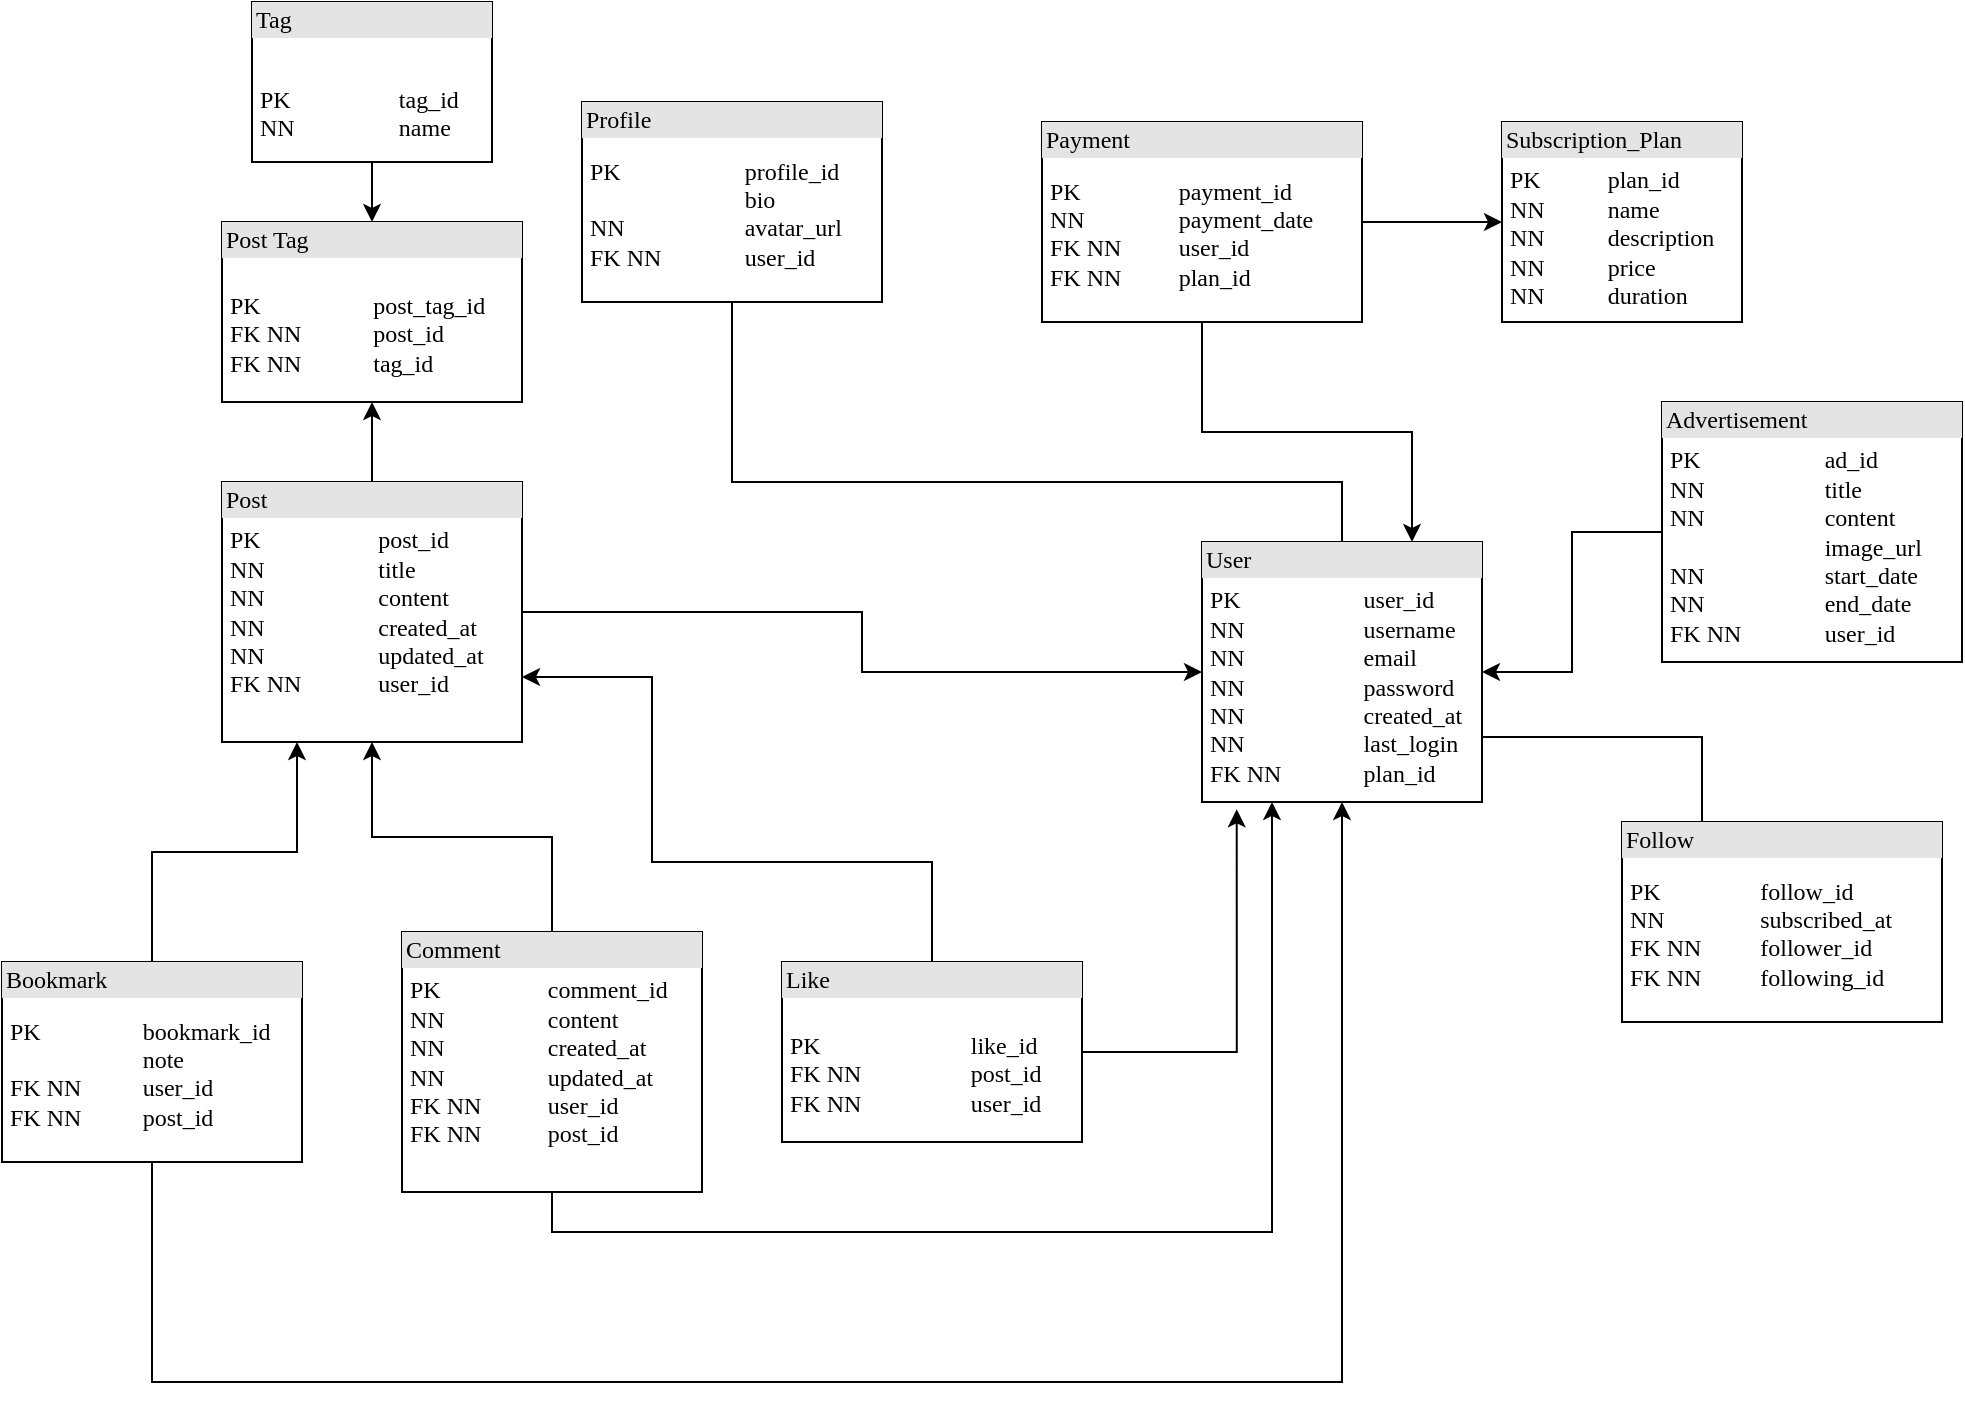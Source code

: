 <mxfile version="21.1.1" type="device">
  <diagram name="Page-1" id="2ca16b54-16f6-2749-3443-fa8db7711227">
    <mxGraphModel dx="1615" dy="885" grid="1" gridSize="10" guides="1" tooltips="1" connect="1" arrows="1" fold="1" page="1" pageScale="1" pageWidth="1100" pageHeight="850" background="none" math="0" shadow="0">
      <root>
        <mxCell id="0" />
        <mxCell id="1" parent="0" />
        <mxCell id="-08t_-_calccHngaQz2L-22" style="edgeStyle=orthogonalEdgeStyle;rounded=0;orthogonalLoop=1;jettySize=auto;html=1;exitX=0.5;exitY=0;exitDx=0;exitDy=0;entryX=0.5;entryY=1;entryDx=0;entryDy=0;endArrow=none;endFill=0;" edge="1" parent="1" source="2ed32ef02a7f4228-1" target="-08t_-_calccHngaQz2L-4">
          <mxGeometry relative="1" as="geometry">
            <Array as="points">
              <mxPoint x="690" y="260" />
              <mxPoint x="385" y="260" />
            </Array>
          </mxGeometry>
        </mxCell>
        <mxCell id="-08t_-_calccHngaQz2L-36" style="edgeStyle=orthogonalEdgeStyle;rounded=0;orthogonalLoop=1;jettySize=auto;html=1;exitX=1;exitY=0.75;exitDx=0;exitDy=0;entryX=0.25;entryY=0;entryDx=0;entryDy=0;endArrow=none;endFill=0;" edge="1" parent="1" source="2ed32ef02a7f4228-1" target="-08t_-_calccHngaQz2L-11">
          <mxGeometry relative="1" as="geometry" />
        </mxCell>
        <mxCell id="2ed32ef02a7f4228-1" value="&lt;div style=&quot;box-sizing:border-box;width:100%;background:#e4e4e4;padding:2px;&quot;&gt;User&lt;/div&gt;&lt;table style=&quot;width:100%;font-size:1em;&quot; cellpadding=&quot;2&quot; cellspacing=&quot;0&quot;&gt;&lt;tbody&gt;&lt;tr&gt;&lt;td&gt;&lt;table style=&quot;border-color: var(--border-color); font-size: 1em; width: 180px;&quot; cellpadding=&quot;2&quot; cellspacing=&quot;0&quot;&gt;&lt;tbody style=&quot;border-color: var(--border-color);&quot;&gt;&lt;tr style=&quot;border-color: var(--border-color);&quot;&gt;&lt;td style=&quot;border-color: var(--border-color);&quot;&gt;PK&lt;br&gt;NN&lt;br&gt;NN&lt;br style=&quot;border-color: var(--border-color);&quot;&gt;NN&lt;br style=&quot;border-color: var(--border-color);&quot;&gt;NN&lt;br style=&quot;border-color: var(--border-color);&quot;&gt;NN&lt;br style=&quot;border-color: var(--border-color);&quot;&gt;FK NN&lt;/td&gt;&lt;td style=&quot;border-color: var(--border-color);&quot;&gt;user_id&lt;br&gt;username&lt;br&gt;email&lt;br style=&quot;border-color: var(--border-color);&quot;&gt;password&lt;br style=&quot;border-color: var(--border-color);&quot;&gt;created_at&lt;br style=&quot;border-color: var(--border-color);&quot;&gt;last_login&lt;br style=&quot;border-color: var(--border-color);&quot;&gt;plan_id&lt;/td&gt;&lt;/tr&gt;&lt;/tbody&gt;&lt;/table&gt;&lt;/td&gt;&lt;td&gt;&lt;br&gt;&lt;br&gt;&lt;br&gt;&lt;br&gt;&lt;br&gt;&lt;/td&gt;&lt;/tr&gt;&lt;tr&gt;&lt;td&gt;&lt;/td&gt;&lt;td&gt;&lt;br&gt;&lt;/td&gt;&lt;/tr&gt;&lt;tr&gt;&lt;td&gt;&lt;br&gt;&lt;/td&gt;&lt;td&gt;&lt;br&gt;&lt;/td&gt;&lt;/tr&gt;&lt;/tbody&gt;&lt;/table&gt;" style="verticalAlign=top;align=left;overflow=fill;html=1;rounded=0;shadow=0;comic=0;labelBackgroundColor=none;strokeWidth=1;fontFamily=Verdana;fontSize=12" parent="1" vertex="1">
          <mxGeometry x="620" y="290" width="140" height="130" as="geometry" />
        </mxCell>
        <mxCell id="-08t_-_calccHngaQz2L-16" style="edgeStyle=orthogonalEdgeStyle;rounded=0;orthogonalLoop=1;jettySize=auto;html=1;entryX=0;entryY=0.5;entryDx=0;entryDy=0;" edge="1" parent="1" source="-08t_-_calccHngaQz2L-1" target="2ed32ef02a7f4228-1">
          <mxGeometry relative="1" as="geometry" />
        </mxCell>
        <mxCell id="-08t_-_calccHngaQz2L-20" style="edgeStyle=orthogonalEdgeStyle;rounded=0;orthogonalLoop=1;jettySize=auto;html=1;exitX=0.5;exitY=0;exitDx=0;exitDy=0;" edge="1" parent="1" source="-08t_-_calccHngaQz2L-1" target="-08t_-_calccHngaQz2L-8">
          <mxGeometry relative="1" as="geometry" />
        </mxCell>
        <mxCell id="-08t_-_calccHngaQz2L-1" value="&lt;div style=&quot;box-sizing:border-box;width:100%;background:#e4e4e4;padding:2px;&quot;&gt;Post&lt;/div&gt;&lt;table style=&quot;width:100%;font-size:1em;&quot; cellpadding=&quot;2&quot; cellspacing=&quot;0&quot;&gt;&lt;tbody&gt;&lt;tr&gt;&lt;td&gt;&lt;table style=&quot;border-color: var(--border-color); font-size: 1em; width: 180px;&quot; cellpadding=&quot;2&quot; cellspacing=&quot;0&quot;&gt;&lt;tbody style=&quot;border-color: var(--border-color);&quot;&gt;&lt;tr style=&quot;border-color: var(--border-color);&quot;&gt;&lt;td style=&quot;border-color: var(--border-color);&quot;&gt;PK&lt;br&gt;NN&lt;br&gt;NN&lt;br style=&quot;border-color: var(--border-color);&quot;&gt;NN&lt;br style=&quot;border-color: var(--border-color);&quot;&gt;NN&lt;br style=&quot;border-color: var(--border-color);&quot;&gt;FK NN&lt;br&gt;&lt;/td&gt;&lt;td style=&quot;border-color: var(--border-color);&quot;&gt;post_id&lt;br&gt;title&lt;br&gt;content&lt;br style=&quot;border-color: var(--border-color);&quot;&gt;created_at&lt;br style=&quot;border-color: var(--border-color);&quot;&gt;updated_at&lt;br style=&quot;border-color: var(--border-color);&quot;&gt;user_id&lt;br&gt;&lt;/td&gt;&lt;/tr&gt;&lt;/tbody&gt;&lt;/table&gt;&lt;/td&gt;&lt;td&gt;&lt;br&gt;&lt;br&gt;&lt;br&gt;&lt;br&gt;&lt;br&gt;&lt;/td&gt;&lt;/tr&gt;&lt;tr&gt;&lt;td&gt;&lt;/td&gt;&lt;td&gt;&lt;br&gt;&lt;/td&gt;&lt;/tr&gt;&lt;tr&gt;&lt;td&gt;&lt;br&gt;&lt;/td&gt;&lt;td&gt;&lt;br&gt;&lt;/td&gt;&lt;/tr&gt;&lt;/tbody&gt;&lt;/table&gt;" style="verticalAlign=top;align=left;overflow=fill;html=1;rounded=0;shadow=0;comic=0;labelBackgroundColor=none;strokeWidth=1;fontFamily=Verdana;fontSize=12" vertex="1" parent="1">
          <mxGeometry x="130" y="260" width="150" height="130" as="geometry" />
        </mxCell>
        <mxCell id="-08t_-_calccHngaQz2L-4" value="&lt;div style=&quot;box-sizing:border-box;width:100%;background:#e4e4e4;padding:2px;&quot;&gt;Profile&lt;/div&gt;&lt;table style=&quot;width:100%;font-size:1em;&quot; cellpadding=&quot;2&quot; cellspacing=&quot;0&quot;&gt;&lt;tbody&gt;&lt;tr&gt;&lt;td&gt;&lt;table style=&quot;border-color: var(--border-color); font-size: 1em; width: 180px;&quot; cellpadding=&quot;2&quot; cellspacing=&quot;0&quot;&gt;&lt;tbody style=&quot;border-color: var(--border-color);&quot;&gt;&lt;tr style=&quot;border-color: var(--border-color);&quot;&gt;&lt;td style=&quot;border-color: var(--border-color);&quot;&gt;PK&lt;br&gt;&lt;br&gt;NN&lt;br style=&quot;border-color: var(--border-color);&quot;&gt;FK NN&lt;br&gt;&lt;/td&gt;&lt;td style=&quot;border-color: var(--border-color);&quot;&gt;profile_id&lt;br&gt;bio&lt;br&gt;avatar_url&lt;br style=&quot;border-color: var(--border-color);&quot;&gt;user_id&lt;br&gt;&lt;/td&gt;&lt;/tr&gt;&lt;/tbody&gt;&lt;/table&gt;&lt;/td&gt;&lt;td&gt;&lt;br&gt;&lt;br&gt;&lt;br&gt;&lt;br&gt;&lt;br&gt;&lt;/td&gt;&lt;/tr&gt;&lt;tr&gt;&lt;td&gt;&lt;/td&gt;&lt;td&gt;&lt;br&gt;&lt;/td&gt;&lt;/tr&gt;&lt;tr&gt;&lt;td&gt;&lt;br&gt;&lt;/td&gt;&lt;td&gt;&lt;br&gt;&lt;/td&gt;&lt;/tr&gt;&lt;/tbody&gt;&lt;/table&gt;" style="verticalAlign=top;align=left;overflow=fill;html=1;rounded=0;shadow=0;comic=0;labelBackgroundColor=none;strokeWidth=1;fontFamily=Verdana;fontSize=12" vertex="1" parent="1">
          <mxGeometry x="310" y="70" width="150" height="100" as="geometry" />
        </mxCell>
        <mxCell id="-08t_-_calccHngaQz2L-29" style="edgeStyle=orthogonalEdgeStyle;rounded=0;orthogonalLoop=1;jettySize=auto;html=1;entryX=0.5;entryY=1;entryDx=0;entryDy=0;" edge="1" parent="1" source="-08t_-_calccHngaQz2L-6" target="-08t_-_calccHngaQz2L-1">
          <mxGeometry relative="1" as="geometry" />
        </mxCell>
        <mxCell id="-08t_-_calccHngaQz2L-34" style="edgeStyle=orthogonalEdgeStyle;rounded=0;orthogonalLoop=1;jettySize=auto;html=1;exitX=0.5;exitY=1;exitDx=0;exitDy=0;entryX=0.25;entryY=1;entryDx=0;entryDy=0;" edge="1" parent="1" source="-08t_-_calccHngaQz2L-6" target="2ed32ef02a7f4228-1">
          <mxGeometry relative="1" as="geometry" />
        </mxCell>
        <mxCell id="-08t_-_calccHngaQz2L-6" value="&lt;div style=&quot;box-sizing:border-box;width:100%;background:#e4e4e4;padding:2px;&quot;&gt;Comment&lt;/div&gt;&lt;table style=&quot;width:100%;font-size:1em;&quot; cellpadding=&quot;2&quot; cellspacing=&quot;0&quot;&gt;&lt;tbody&gt;&lt;tr&gt;&lt;td&gt;&lt;table style=&quot;border-color: var(--border-color); font-size: 1em; width: 180px;&quot; cellpadding=&quot;2&quot; cellspacing=&quot;0&quot;&gt;&lt;tbody style=&quot;border-color: var(--border-color);&quot;&gt;&lt;tr style=&quot;border-color: var(--border-color);&quot;&gt;&lt;td style=&quot;border-color: var(--border-color);&quot;&gt;PK&lt;br&gt;NN&lt;br&gt;NN&lt;br style=&quot;border-color: var(--border-color);&quot;&gt;NN&lt;br style=&quot;border-color: var(--border-color);&quot;&gt;FK NN&lt;br style=&quot;border-color: var(--border-color);&quot;&gt;FK NN&lt;/td&gt;&lt;td style=&quot;border-color: var(--border-color);&quot;&gt;comment_id&lt;br&gt;content&lt;br&gt;created_at&lt;br style=&quot;border-color: var(--border-color);&quot;&gt;updated_at&lt;br style=&quot;border-color: var(--border-color);&quot;&gt;user_id&lt;br style=&quot;border-color: var(--border-color);&quot;&gt;post_id&lt;br&gt;&lt;/td&gt;&lt;/tr&gt;&lt;/tbody&gt;&lt;/table&gt;&lt;/td&gt;&lt;td&gt;&lt;br&gt;&lt;br&gt;&lt;br&gt;&lt;br&gt;&lt;br&gt;&lt;/td&gt;&lt;/tr&gt;&lt;tr&gt;&lt;td&gt;&lt;/td&gt;&lt;td&gt;&lt;br&gt;&lt;/td&gt;&lt;/tr&gt;&lt;tr&gt;&lt;td&gt;&lt;br&gt;&lt;/td&gt;&lt;td&gt;&lt;br&gt;&lt;/td&gt;&lt;/tr&gt;&lt;/tbody&gt;&lt;/table&gt;" style="verticalAlign=top;align=left;overflow=fill;html=1;rounded=0;shadow=0;comic=0;labelBackgroundColor=none;strokeWidth=1;fontFamily=Verdana;fontSize=12" vertex="1" parent="1">
          <mxGeometry x="220" y="485" width="150" height="130" as="geometry" />
        </mxCell>
        <mxCell id="-08t_-_calccHngaQz2L-19" style="edgeStyle=orthogonalEdgeStyle;rounded=0;orthogonalLoop=1;jettySize=auto;html=1;exitX=0.5;exitY=1;exitDx=0;exitDy=0;entryX=0.5;entryY=0;entryDx=0;entryDy=0;" edge="1" parent="1" source="-08t_-_calccHngaQz2L-7" target="-08t_-_calccHngaQz2L-8">
          <mxGeometry relative="1" as="geometry" />
        </mxCell>
        <mxCell id="-08t_-_calccHngaQz2L-7" value="&lt;div style=&quot;box-sizing:border-box;width:100%;background:#e4e4e4;padding:2px;&quot;&gt;Tag&lt;/div&gt;&lt;table style=&quot;width:100%;font-size:1em;&quot; cellpadding=&quot;2&quot; cellspacing=&quot;0&quot;&gt;&lt;tbody&gt;&lt;tr&gt;&lt;td&gt;&lt;table style=&quot;border-color: var(--border-color); font-size: 1em; width: 180px;&quot; cellpadding=&quot;2&quot; cellspacing=&quot;0&quot;&gt;&lt;tbody style=&quot;border-color: var(--border-color);&quot;&gt;&lt;tr style=&quot;border-color: var(--border-color);&quot;&gt;&lt;td style=&quot;border-color: var(--border-color);&quot;&gt;PK&lt;br&gt;NN&lt;br&gt;&lt;/td&gt;&lt;td style=&quot;border-color: var(--border-color);&quot;&gt;&lt;br&gt;tag_id&lt;br&gt;name&lt;br style=&quot;border-color: var(--border-color);&quot;&gt;&lt;br&gt;&lt;/td&gt;&lt;/tr&gt;&lt;/tbody&gt;&lt;/table&gt;&lt;/td&gt;&lt;td&gt;&lt;br&gt;&lt;br&gt;&lt;br&gt;&lt;br&gt;&lt;br&gt;&lt;/td&gt;&lt;/tr&gt;&lt;tr&gt;&lt;td&gt;&lt;/td&gt;&lt;td&gt;&lt;br&gt;&lt;/td&gt;&lt;/tr&gt;&lt;tr&gt;&lt;td&gt;&lt;br&gt;&lt;/td&gt;&lt;td&gt;&lt;br&gt;&lt;/td&gt;&lt;/tr&gt;&lt;/tbody&gt;&lt;/table&gt;" style="verticalAlign=top;align=left;overflow=fill;html=1;rounded=0;shadow=0;comic=0;labelBackgroundColor=none;strokeWidth=1;fontFamily=Verdana;fontSize=12" vertex="1" parent="1">
          <mxGeometry x="145" y="20" width="120" height="80" as="geometry" />
        </mxCell>
        <mxCell id="-08t_-_calccHngaQz2L-8" value="&lt;div style=&quot;box-sizing:border-box;width:100%;background:#e4e4e4;padding:2px;&quot;&gt;Post Tag&lt;/div&gt;&lt;table style=&quot;width:100%;font-size:1em;&quot; cellpadding=&quot;2&quot; cellspacing=&quot;0&quot;&gt;&lt;tbody&gt;&lt;tr&gt;&lt;td&gt;&lt;table style=&quot;border-color: var(--border-color); font-size: 1em; width: 180px;&quot; cellpadding=&quot;2&quot; cellspacing=&quot;0&quot;&gt;&lt;tbody style=&quot;border-color: var(--border-color);&quot;&gt;&lt;tr style=&quot;border-color: var(--border-color);&quot;&gt;&lt;td style=&quot;border-color: var(--border-color);&quot;&gt;PK&lt;br&gt;FK NN&lt;br&gt;FK NN&lt;br&gt;&lt;/td&gt;&lt;td style=&quot;border-color: var(--border-color);&quot;&gt;post_tag_id&lt;br&gt;post_id&lt;br&gt;tag_id&lt;br&gt;&lt;/td&gt;&lt;/tr&gt;&lt;/tbody&gt;&lt;/table&gt;&lt;/td&gt;&lt;td&gt;&lt;br&gt;&lt;br&gt;&lt;br&gt;&lt;br&gt;&lt;br&gt;&lt;/td&gt;&lt;/tr&gt;&lt;tr&gt;&lt;td&gt;&lt;/td&gt;&lt;td&gt;&lt;br&gt;&lt;/td&gt;&lt;/tr&gt;&lt;tr&gt;&lt;td&gt;&lt;br&gt;&lt;/td&gt;&lt;td&gt;&lt;br&gt;&lt;/td&gt;&lt;/tr&gt;&lt;/tbody&gt;&lt;/table&gt;" style="verticalAlign=top;align=left;overflow=fill;html=1;rounded=0;shadow=0;comic=0;labelBackgroundColor=none;strokeWidth=1;fontFamily=Verdana;fontSize=12" vertex="1" parent="1">
          <mxGeometry x="130" y="130" width="150" height="90" as="geometry" />
        </mxCell>
        <mxCell id="-08t_-_calccHngaQz2L-30" style="edgeStyle=orthogonalEdgeStyle;rounded=0;orthogonalLoop=1;jettySize=auto;html=1;entryX=1;entryY=0.75;entryDx=0;entryDy=0;" edge="1" parent="1" source="-08t_-_calccHngaQz2L-9" target="-08t_-_calccHngaQz2L-1">
          <mxGeometry relative="1" as="geometry">
            <Array as="points">
              <mxPoint x="485" y="450" />
              <mxPoint x="345" y="450" />
              <mxPoint x="345" y="357" />
            </Array>
          </mxGeometry>
        </mxCell>
        <mxCell id="-08t_-_calccHngaQz2L-33" style="edgeStyle=orthogonalEdgeStyle;rounded=0;orthogonalLoop=1;jettySize=auto;html=1;entryX=0.124;entryY=1.028;entryDx=0;entryDy=0;entryPerimeter=0;" edge="1" parent="1" source="-08t_-_calccHngaQz2L-9" target="2ed32ef02a7f4228-1">
          <mxGeometry relative="1" as="geometry" />
        </mxCell>
        <mxCell id="-08t_-_calccHngaQz2L-9" value="&lt;div style=&quot;box-sizing:border-box;width:100%;background:#e4e4e4;padding:2px;&quot;&gt;Like&lt;/div&gt;&lt;table style=&quot;width:100%;font-size:1em;&quot; cellpadding=&quot;2&quot; cellspacing=&quot;0&quot;&gt;&lt;tbody&gt;&lt;tr&gt;&lt;td&gt;&lt;table style=&quot;border-color: var(--border-color); font-size: 1em; width: 180px;&quot; cellpadding=&quot;2&quot; cellspacing=&quot;0&quot;&gt;&lt;tbody style=&quot;border-color: var(--border-color);&quot;&gt;&lt;tr style=&quot;border-color: var(--border-color);&quot;&gt;&lt;td style=&quot;border-color: var(--border-color);&quot;&gt;PK&lt;br&gt;FK NN&lt;br&gt;FK NN&lt;br&gt;&lt;/td&gt;&lt;td style=&quot;border-color: var(--border-color);&quot;&gt;like_id&lt;br&gt;post_id&lt;br&gt;user_id&lt;br&gt;&lt;/td&gt;&lt;/tr&gt;&lt;/tbody&gt;&lt;/table&gt;&lt;/td&gt;&lt;td&gt;&lt;br&gt;&lt;br&gt;&lt;br&gt;&lt;br&gt;&lt;br&gt;&lt;/td&gt;&lt;/tr&gt;&lt;tr&gt;&lt;td&gt;&lt;/td&gt;&lt;td&gt;&lt;br&gt;&lt;/td&gt;&lt;/tr&gt;&lt;tr&gt;&lt;td&gt;&lt;br&gt;&lt;/td&gt;&lt;td&gt;&lt;br&gt;&lt;/td&gt;&lt;/tr&gt;&lt;/tbody&gt;&lt;/table&gt;" style="verticalAlign=top;align=left;overflow=fill;html=1;rounded=0;shadow=0;comic=0;labelBackgroundColor=none;strokeWidth=1;fontFamily=Verdana;fontSize=12" vertex="1" parent="1">
          <mxGeometry x="410" y="500" width="150" height="90" as="geometry" />
        </mxCell>
        <mxCell id="-08t_-_calccHngaQz2L-28" style="edgeStyle=orthogonalEdgeStyle;rounded=0;orthogonalLoop=1;jettySize=auto;html=1;entryX=0.25;entryY=1;entryDx=0;entryDy=0;" edge="1" parent="1" source="-08t_-_calccHngaQz2L-10" target="-08t_-_calccHngaQz2L-1">
          <mxGeometry relative="1" as="geometry" />
        </mxCell>
        <mxCell id="-08t_-_calccHngaQz2L-31" style="edgeStyle=orthogonalEdgeStyle;rounded=0;orthogonalLoop=1;jettySize=auto;html=1;entryX=0.5;entryY=1;entryDx=0;entryDy=0;" edge="1" parent="1" source="-08t_-_calccHngaQz2L-10" target="2ed32ef02a7f4228-1">
          <mxGeometry relative="1" as="geometry">
            <Array as="points">
              <mxPoint x="95" y="710" />
              <mxPoint x="690" y="710" />
            </Array>
          </mxGeometry>
        </mxCell>
        <mxCell id="-08t_-_calccHngaQz2L-10" value="&lt;div style=&quot;box-sizing:border-box;width:100%;background:#e4e4e4;padding:2px;&quot;&gt;Bookmark&lt;/div&gt;&lt;table style=&quot;width:100%;font-size:1em;&quot; cellpadding=&quot;2&quot; cellspacing=&quot;0&quot;&gt;&lt;tbody&gt;&lt;tr&gt;&lt;td&gt;&lt;table style=&quot;border-color: var(--border-color); font-size: 1em; width: 180px;&quot; cellpadding=&quot;2&quot; cellspacing=&quot;0&quot;&gt;&lt;tbody style=&quot;border-color: var(--border-color);&quot;&gt;&lt;tr style=&quot;border-color: var(--border-color);&quot;&gt;&lt;td style=&quot;border-color: var(--border-color);&quot;&gt;PK&lt;br&gt;&lt;br&gt;FK NN&lt;br style=&quot;border-color: var(--border-color);&quot;&gt;FK NN&lt;/td&gt;&lt;td style=&quot;border-color: var(--border-color);&quot;&gt;bookmark_id&lt;br&gt;note&lt;br style=&quot;border-color: var(--border-color);&quot;&gt;user_id&lt;br style=&quot;border-color: var(--border-color);&quot;&gt;post_id&lt;br&gt;&lt;/td&gt;&lt;/tr&gt;&lt;/tbody&gt;&lt;/table&gt;&lt;/td&gt;&lt;td&gt;&lt;br&gt;&lt;br&gt;&lt;br&gt;&lt;br&gt;&lt;br&gt;&lt;/td&gt;&lt;/tr&gt;&lt;tr&gt;&lt;td&gt;&lt;/td&gt;&lt;td&gt;&lt;br&gt;&lt;/td&gt;&lt;/tr&gt;&lt;tr&gt;&lt;td&gt;&lt;br&gt;&lt;/td&gt;&lt;td&gt;&lt;br&gt;&lt;/td&gt;&lt;/tr&gt;&lt;/tbody&gt;&lt;/table&gt;" style="verticalAlign=top;align=left;overflow=fill;html=1;rounded=0;shadow=0;comic=0;labelBackgroundColor=none;strokeWidth=1;fontFamily=Verdana;fontSize=12" vertex="1" parent="1">
          <mxGeometry x="20" y="500" width="150" height="100" as="geometry" />
        </mxCell>
        <mxCell id="-08t_-_calccHngaQz2L-11" value="&lt;div style=&quot;box-sizing:border-box;width:100%;background:#e4e4e4;padding:2px;&quot;&gt;Follow&lt;/div&gt;&lt;table style=&quot;width:100%;font-size:1em;&quot; cellpadding=&quot;2&quot; cellspacing=&quot;0&quot;&gt;&lt;tbody&gt;&lt;tr&gt;&lt;td&gt;&lt;table style=&quot;border-color: var(--border-color); font-size: 1em; width: 180px;&quot; cellpadding=&quot;2&quot; cellspacing=&quot;0&quot;&gt;&lt;tbody style=&quot;border-color: var(--border-color);&quot;&gt;&lt;tr style=&quot;border-color: var(--border-color);&quot;&gt;&lt;td style=&quot;border-color: var(--border-color);&quot;&gt;PK&lt;br&gt;NN&lt;br&gt;FK NN&lt;br style=&quot;border-color: var(--border-color);&quot;&gt;FK NN&lt;/td&gt;&lt;td style=&quot;border-color: var(--border-color);&quot;&gt;follow_id&lt;br&gt;subscribed_at&lt;br&gt;follower_id&lt;br style=&quot;border-color: var(--border-color);&quot;&gt;following_id&lt;br&gt;&lt;/td&gt;&lt;/tr&gt;&lt;/tbody&gt;&lt;/table&gt;&lt;/td&gt;&lt;td&gt;&lt;br&gt;&lt;br&gt;&lt;br&gt;&lt;br&gt;&lt;br&gt;&lt;/td&gt;&lt;/tr&gt;&lt;tr&gt;&lt;td&gt;&lt;/td&gt;&lt;td&gt;&lt;br&gt;&lt;/td&gt;&lt;/tr&gt;&lt;tr&gt;&lt;td&gt;&lt;br&gt;&lt;/td&gt;&lt;td&gt;&lt;br&gt;&lt;/td&gt;&lt;/tr&gt;&lt;/tbody&gt;&lt;/table&gt;" style="verticalAlign=top;align=left;overflow=fill;html=1;rounded=0;shadow=0;comic=0;labelBackgroundColor=none;strokeWidth=1;fontFamily=Verdana;fontSize=12" vertex="1" parent="1">
          <mxGeometry x="830" y="430" width="160" height="100" as="geometry" />
        </mxCell>
        <mxCell id="-08t_-_calccHngaQz2L-35" style="edgeStyle=orthogonalEdgeStyle;rounded=0;orthogonalLoop=1;jettySize=auto;html=1;entryX=1;entryY=0.5;entryDx=0;entryDy=0;" edge="1" parent="1" source="-08t_-_calccHngaQz2L-12" target="2ed32ef02a7f4228-1">
          <mxGeometry relative="1" as="geometry" />
        </mxCell>
        <mxCell id="-08t_-_calccHngaQz2L-12" value="&lt;div style=&quot;box-sizing:border-box;width:100%;background:#e4e4e4;padding:2px;&quot;&gt;Advertisement&lt;/div&gt;&lt;table style=&quot;width:100%;font-size:1em;&quot; cellpadding=&quot;2&quot; cellspacing=&quot;0&quot;&gt;&lt;tbody&gt;&lt;tr&gt;&lt;td&gt;&lt;table style=&quot;border-color: var(--border-color); font-size: 1em; width: 180px;&quot; cellpadding=&quot;2&quot; cellspacing=&quot;0&quot;&gt;&lt;tbody style=&quot;border-color: var(--border-color);&quot;&gt;&lt;tr style=&quot;border-color: var(--border-color);&quot;&gt;&lt;td style=&quot;border-color: var(--border-color);&quot;&gt;PK&lt;br&gt;NN&lt;br&gt;NN&lt;br style=&quot;border-color: var(--border-color);&quot;&gt;&lt;br style=&quot;border-color: var(--border-color);&quot;&gt;NN&lt;br style=&quot;border-color: var(--border-color);&quot;&gt;NN&lt;br&gt;FK NN&lt;/td&gt;&lt;td style=&quot;border-color: var(--border-color);&quot;&gt;ad_id&lt;br&gt;title&lt;br&gt;content&lt;br style=&quot;border-color: var(--border-color);&quot;&gt;image_url&lt;br style=&quot;border-color: var(--border-color);&quot;&gt;start_date&lt;br style=&quot;border-color: var(--border-color);&quot;&gt;end_date&lt;br&gt;user_id&lt;/td&gt;&lt;/tr&gt;&lt;/tbody&gt;&lt;/table&gt;&lt;/td&gt;&lt;td&gt;&lt;br&gt;&lt;br&gt;&lt;br&gt;&lt;br&gt;&lt;br&gt;&lt;/td&gt;&lt;/tr&gt;&lt;tr&gt;&lt;td&gt;&lt;/td&gt;&lt;td&gt;&lt;br&gt;&lt;/td&gt;&lt;/tr&gt;&lt;tr&gt;&lt;td&gt;&lt;br&gt;&lt;/td&gt;&lt;td&gt;&lt;br&gt;&lt;/td&gt;&lt;/tr&gt;&lt;/tbody&gt;&lt;/table&gt;" style="verticalAlign=top;align=left;overflow=fill;html=1;rounded=0;shadow=0;comic=0;labelBackgroundColor=none;strokeWidth=1;fontFamily=Verdana;fontSize=12" vertex="1" parent="1">
          <mxGeometry x="850" y="220" width="150" height="130" as="geometry" />
        </mxCell>
        <mxCell id="-08t_-_calccHngaQz2L-13" value="&lt;div style=&quot;box-sizing:border-box;width:100%;background:#e4e4e4;padding:2px;&quot;&gt;Subscription_Plan&lt;/div&gt;&lt;table style=&quot;width:100%;font-size:1em;&quot; cellpadding=&quot;2&quot; cellspacing=&quot;0&quot;&gt;&lt;tbody&gt;&lt;tr&gt;&lt;td&gt;&lt;table style=&quot;border-color: var(--border-color); font-size: 1em; width: 180px;&quot; cellpadding=&quot;2&quot; cellspacing=&quot;0&quot;&gt;&lt;tbody style=&quot;border-color: var(--border-color);&quot;&gt;&lt;tr style=&quot;border-color: var(--border-color);&quot;&gt;&lt;td style=&quot;border-color: var(--border-color);&quot;&gt;PK&lt;br&gt;NN&lt;br&gt;NN&lt;br style=&quot;border-color: var(--border-color);&quot;&gt;NN&lt;br style=&quot;border-color: var(--border-color);&quot;&gt;NN&lt;br&gt;&lt;/td&gt;&lt;td style=&quot;border-color: var(--border-color);&quot;&gt;plan_id&lt;br&gt;name&lt;br&gt;description&lt;br style=&quot;border-color: var(--border-color);&quot;&gt;price&lt;br style=&quot;border-color: var(--border-color);&quot;&gt;duration&lt;br&gt;&lt;/td&gt;&lt;/tr&gt;&lt;/tbody&gt;&lt;/table&gt;&lt;/td&gt;&lt;td&gt;&lt;br&gt;&lt;br&gt;&lt;br&gt;&lt;br&gt;&lt;br&gt;&lt;/td&gt;&lt;/tr&gt;&lt;tr&gt;&lt;td&gt;&lt;/td&gt;&lt;td&gt;&lt;br&gt;&lt;/td&gt;&lt;/tr&gt;&lt;tr&gt;&lt;td&gt;&lt;br&gt;&lt;/td&gt;&lt;td&gt;&lt;br&gt;&lt;/td&gt;&lt;/tr&gt;&lt;/tbody&gt;&lt;/table&gt;" style="verticalAlign=top;align=left;overflow=fill;html=1;rounded=0;shadow=0;comic=0;labelBackgroundColor=none;strokeWidth=1;fontFamily=Verdana;fontSize=12" vertex="1" parent="1">
          <mxGeometry x="770" y="80" width="120" height="100" as="geometry" />
        </mxCell>
        <mxCell id="-08t_-_calccHngaQz2L-24" style="edgeStyle=orthogonalEdgeStyle;rounded=0;orthogonalLoop=1;jettySize=auto;html=1;entryX=0;entryY=0.5;entryDx=0;entryDy=0;" edge="1" parent="1" source="-08t_-_calccHngaQz2L-14" target="-08t_-_calccHngaQz2L-13">
          <mxGeometry relative="1" as="geometry" />
        </mxCell>
        <mxCell id="-08t_-_calccHngaQz2L-25" style="edgeStyle=orthogonalEdgeStyle;rounded=0;orthogonalLoop=1;jettySize=auto;html=1;exitX=0.5;exitY=1;exitDx=0;exitDy=0;entryX=0.75;entryY=0;entryDx=0;entryDy=0;" edge="1" parent="1" source="-08t_-_calccHngaQz2L-14" target="2ed32ef02a7f4228-1">
          <mxGeometry relative="1" as="geometry" />
        </mxCell>
        <mxCell id="-08t_-_calccHngaQz2L-14" value="&lt;div style=&quot;box-sizing:border-box;width:100%;background:#e4e4e4;padding:2px;&quot;&gt;Payment&lt;/div&gt;&lt;table style=&quot;width:100%;font-size:1em;&quot; cellpadding=&quot;2&quot; cellspacing=&quot;0&quot;&gt;&lt;tbody&gt;&lt;tr&gt;&lt;td&gt;&lt;table style=&quot;border-color: var(--border-color); font-size: 1em; width: 180px;&quot; cellpadding=&quot;2&quot; cellspacing=&quot;0&quot;&gt;&lt;tbody style=&quot;border-color: var(--border-color);&quot;&gt;&lt;tr style=&quot;border-color: var(--border-color);&quot;&gt;&lt;td style=&quot;border-color: var(--border-color);&quot;&gt;PK&lt;br&gt;NN&lt;br&gt;FK NN&lt;br style=&quot;border-color: var(--border-color);&quot;&gt;FK NN&lt;/td&gt;&lt;td style=&quot;border-color: var(--border-color);&quot;&gt;payment_id&amp;nbsp;&lt;br&gt;payment_date&lt;br&gt;user_id&lt;br style=&quot;border-color: var(--border-color);&quot;&gt;plan_id&lt;br&gt;&lt;/td&gt;&lt;/tr&gt;&lt;/tbody&gt;&lt;/table&gt;&lt;/td&gt;&lt;td&gt;&lt;br&gt;&lt;br&gt;&lt;br&gt;&lt;br&gt;&lt;br&gt;&lt;/td&gt;&lt;/tr&gt;&lt;tr&gt;&lt;td&gt;&lt;/td&gt;&lt;td&gt;&lt;br&gt;&lt;/td&gt;&lt;/tr&gt;&lt;tr&gt;&lt;td&gt;&lt;br&gt;&lt;/td&gt;&lt;td&gt;&lt;br&gt;&lt;/td&gt;&lt;/tr&gt;&lt;/tbody&gt;&lt;/table&gt;" style="verticalAlign=top;align=left;overflow=fill;html=1;rounded=0;shadow=0;comic=0;labelBackgroundColor=none;strokeWidth=1;fontFamily=Verdana;fontSize=12" vertex="1" parent="1">
          <mxGeometry x="540" y="80" width="160" height="100" as="geometry" />
        </mxCell>
      </root>
    </mxGraphModel>
  </diagram>
</mxfile>
